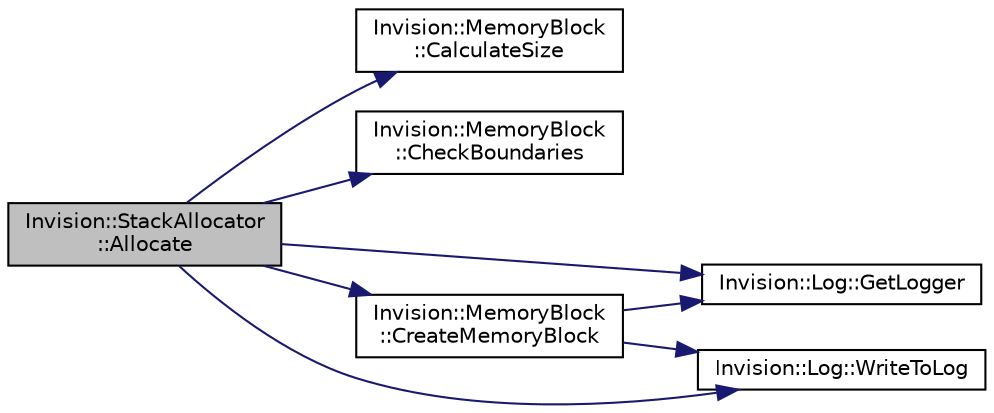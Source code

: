 digraph "Invision::StackAllocator::Allocate"
{
 // LATEX_PDF_SIZE
  edge [fontname="Helvetica",fontsize="10",labelfontname="Helvetica",labelfontsize="10"];
  node [fontname="Helvetica",fontsize="10",shape=record];
  rankdir="LR";
  Node1 [label="Invision::StackAllocator\l::Allocate",height=0.2,width=0.4,color="black", fillcolor="grey75", style="filled", fontcolor="black",tooltip=" "];
  Node1 -> Node2 [color="midnightblue",fontsize="10",style="solid",fontname="Helvetica"];
  Node2 [label="Invision::MemoryBlock\l::CalculateSize",height=0.2,width=0.4,color="black", fillcolor="white", style="filled",URL="$class_invision_1_1_memory_block.html#a755026c53158570d1bd3c9e5969c8f4d",tooltip=" "];
  Node1 -> Node3 [color="midnightblue",fontsize="10",style="solid",fontname="Helvetica"];
  Node3 [label="Invision::MemoryBlock\l::CheckBoundaries",height=0.2,width=0.4,color="black", fillcolor="white", style="filled",URL="$class_invision_1_1_memory_block.html#ac8493c0d1c62ce566e2028808940a9c9",tooltip=" "];
  Node1 -> Node4 [color="midnightblue",fontsize="10",style="solid",fontname="Helvetica"];
  Node4 [label="Invision::MemoryBlock\l::CreateMemoryBlock",height=0.2,width=0.4,color="black", fillcolor="white", style="filled",URL="$class_invision_1_1_memory_block.html#aa959a3acda51dc8bbafb6403a37db2f7",tooltip=" "];
  Node4 -> Node5 [color="midnightblue",fontsize="10",style="solid",fontname="Helvetica"];
  Node5 [label="Invision::Log::GetLogger",height=0.2,width=0.4,color="black", fillcolor="white", style="filled",URL="$class_invision_1_1_log.html#a4405d17191a7b5036c84c21641dd51e3",tooltip=" "];
  Node4 -> Node6 [color="midnightblue",fontsize="10",style="solid",fontname="Helvetica"];
  Node6 [label="Invision::Log::WriteToLog",height=0.2,width=0.4,color="black", fillcolor="white", style="filled",URL="$class_invision_1_1_log.html#a142b52ecc1cb3c14704eb54dc8de8619",tooltip=" "];
  Node1 -> Node5 [color="midnightblue",fontsize="10",style="solid",fontname="Helvetica"];
  Node1 -> Node6 [color="midnightblue",fontsize="10",style="solid",fontname="Helvetica"];
}
